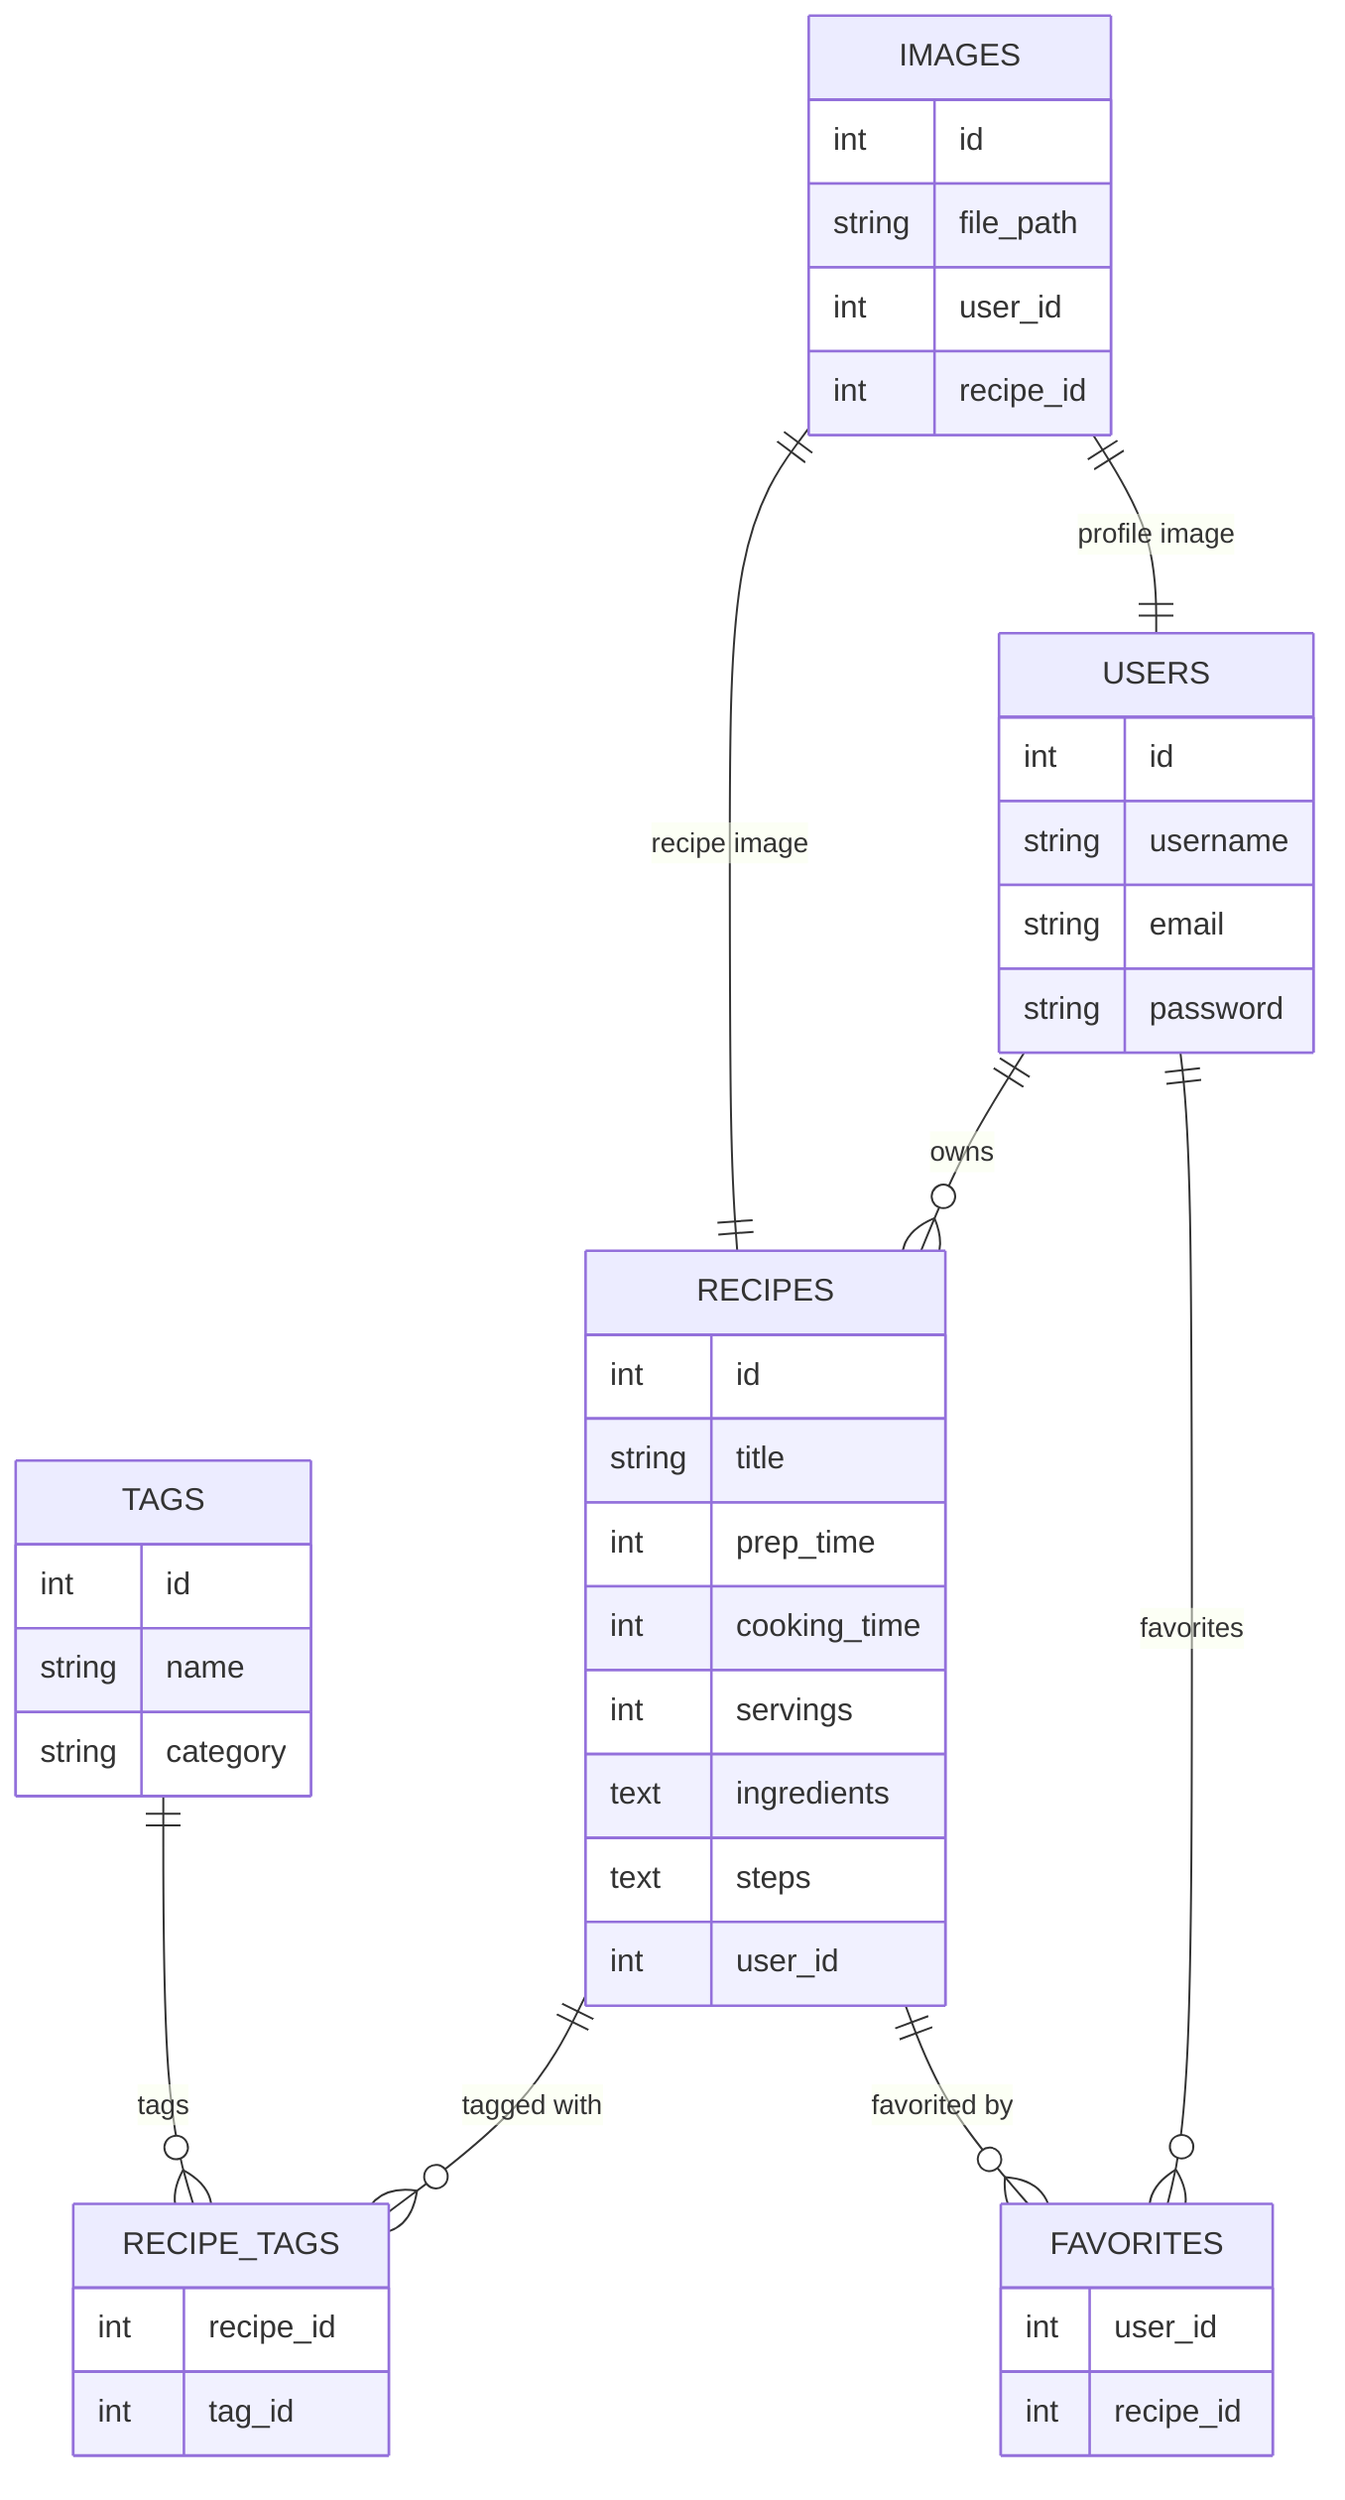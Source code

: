 erDiagram
 
    USERS {
        int id
        string username
        string email
        string password
    }

    FAVORITES {
        int user_id
        int recipe_id
    }
    
    RECIPES {
        int id
        string title
        int prep_time
        int cooking_time
        int servings
        text ingredients
        text steps
        int user_id
    }
    
    TAGS {
        int id
        string name
        string category
    }

    RECIPE_TAGS {
        int recipe_id
        int tag_id
    }

    IMAGES {
        int id
        string file_path
        int user_id
        int recipe_id
    }

    USERS ||--o{ RECIPES : "owns"
    RECIPES ||--o{ RECIPE_TAGS : "tagged with"
    TAGS ||--o{ RECIPE_TAGS : "tags"
    USERS ||--o{ FAVORITES : "favorites"
    RECIPES ||--o{ FAVORITES : "favorited by"
    IMAGES ||--|| RECIPES : "recipe image"
    IMAGES ||--|| USERS : "profile image"